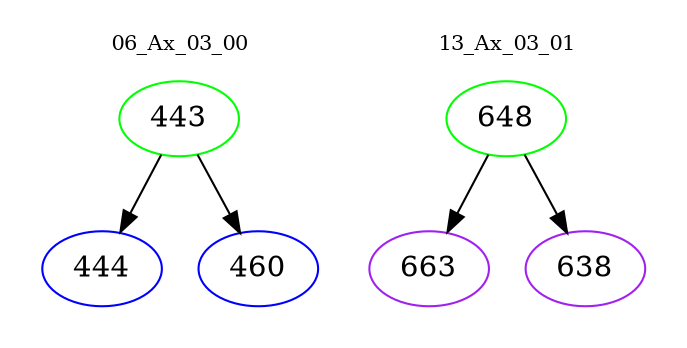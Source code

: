 digraph{
subgraph cluster_0 {
color = white
label = "06_Ax_03_00";
fontsize=10;
T0_443 [label="443", color="green"]
T0_443 -> T0_444 [color="black"]
T0_444 [label="444", color="blue"]
T0_443 -> T0_460 [color="black"]
T0_460 [label="460", color="blue"]
}
subgraph cluster_1 {
color = white
label = "13_Ax_03_01";
fontsize=10;
T1_648 [label="648", color="green"]
T1_648 -> T1_663 [color="black"]
T1_663 [label="663", color="purple"]
T1_648 -> T1_638 [color="black"]
T1_638 [label="638", color="purple"]
}
}
